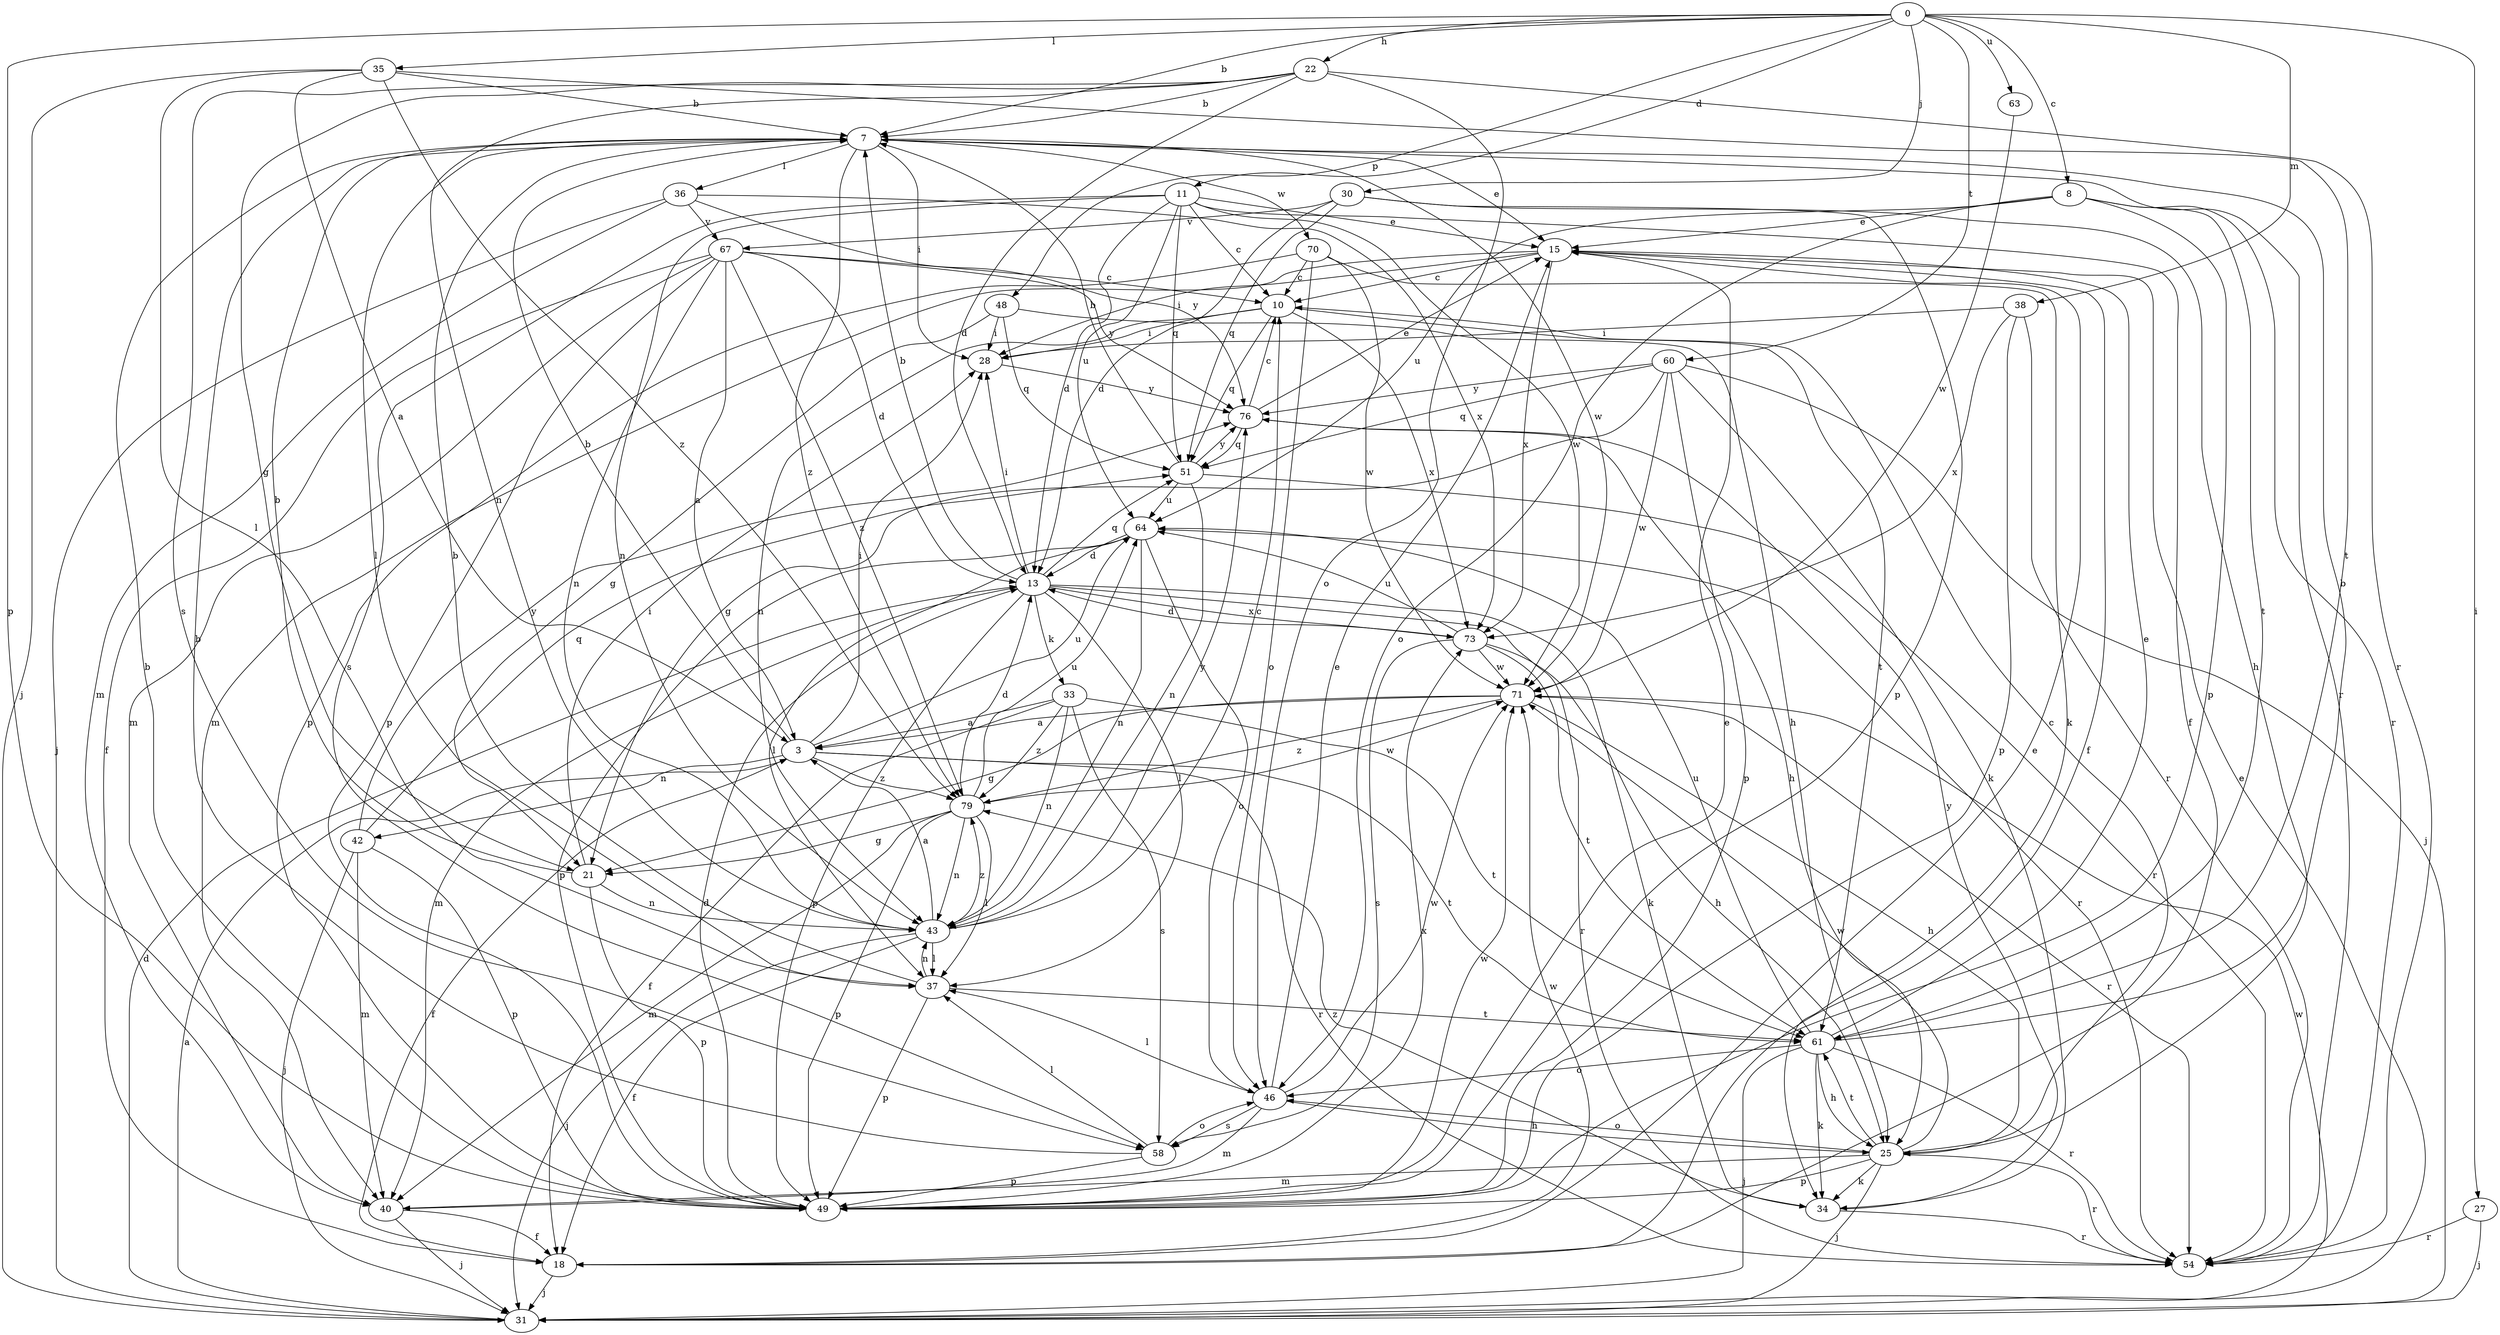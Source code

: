 strict digraph  {
0;
3;
7;
8;
10;
11;
13;
15;
18;
21;
22;
25;
27;
28;
30;
31;
33;
34;
35;
36;
37;
38;
40;
42;
43;
46;
48;
49;
51;
54;
58;
60;
61;
63;
64;
67;
70;
71;
73;
76;
79;
0 -> 7  [label=b];
0 -> 8  [label=c];
0 -> 11  [label=d];
0 -> 22  [label=h];
0 -> 27  [label=i];
0 -> 30  [label=j];
0 -> 35  [label=l];
0 -> 38  [label=m];
0 -> 48  [label=p];
0 -> 49  [label=p];
0 -> 60  [label=t];
0 -> 63  [label=u];
3 -> 7  [label=b];
3 -> 18  [label=f];
3 -> 28  [label=i];
3 -> 42  [label=n];
3 -> 54  [label=r];
3 -> 61  [label=t];
3 -> 64  [label=u];
3 -> 79  [label=z];
7 -> 15  [label=e];
7 -> 28  [label=i];
7 -> 36  [label=l];
7 -> 37  [label=l];
7 -> 54  [label=r];
7 -> 70  [label=w];
7 -> 71  [label=w];
7 -> 79  [label=z];
8 -> 15  [label=e];
8 -> 46  [label=o];
8 -> 49  [label=p];
8 -> 54  [label=r];
8 -> 61  [label=t];
8 -> 64  [label=u];
10 -> 28  [label=i];
10 -> 43  [label=n];
10 -> 51  [label=q];
10 -> 61  [label=t];
10 -> 73  [label=x];
11 -> 10  [label=c];
11 -> 13  [label=d];
11 -> 15  [label=e];
11 -> 18  [label=f];
11 -> 43  [label=n];
11 -> 51  [label=q];
11 -> 58  [label=s];
11 -> 64  [label=u];
11 -> 71  [label=w];
13 -> 7  [label=b];
13 -> 28  [label=i];
13 -> 33  [label=k];
13 -> 34  [label=k];
13 -> 37  [label=l];
13 -> 40  [label=m];
13 -> 49  [label=p];
13 -> 51  [label=q];
13 -> 54  [label=r];
13 -> 73  [label=x];
15 -> 10  [label=c];
15 -> 18  [label=f];
15 -> 28  [label=i];
15 -> 40  [label=m];
15 -> 73  [label=x];
18 -> 15  [label=e];
18 -> 31  [label=j];
18 -> 71  [label=w];
21 -> 7  [label=b];
21 -> 28  [label=i];
21 -> 43  [label=n];
21 -> 49  [label=p];
22 -> 7  [label=b];
22 -> 13  [label=d];
22 -> 21  [label=g];
22 -> 43  [label=n];
22 -> 46  [label=o];
22 -> 54  [label=r];
22 -> 58  [label=s];
25 -> 10  [label=c];
25 -> 31  [label=j];
25 -> 34  [label=k];
25 -> 40  [label=m];
25 -> 46  [label=o];
25 -> 49  [label=p];
25 -> 54  [label=r];
25 -> 61  [label=t];
25 -> 71  [label=w];
27 -> 31  [label=j];
27 -> 54  [label=r];
28 -> 76  [label=y];
30 -> 13  [label=d];
30 -> 25  [label=h];
30 -> 49  [label=p];
30 -> 51  [label=q];
30 -> 67  [label=v];
31 -> 3  [label=a];
31 -> 13  [label=d];
31 -> 15  [label=e];
31 -> 71  [label=w];
33 -> 3  [label=a];
33 -> 18  [label=f];
33 -> 43  [label=n];
33 -> 58  [label=s];
33 -> 61  [label=t];
33 -> 79  [label=z];
34 -> 54  [label=r];
34 -> 76  [label=y];
34 -> 79  [label=z];
35 -> 3  [label=a];
35 -> 7  [label=b];
35 -> 31  [label=j];
35 -> 37  [label=l];
35 -> 61  [label=t];
35 -> 79  [label=z];
36 -> 31  [label=j];
36 -> 40  [label=m];
36 -> 67  [label=v];
36 -> 73  [label=x];
36 -> 76  [label=y];
37 -> 7  [label=b];
37 -> 43  [label=n];
37 -> 49  [label=p];
37 -> 61  [label=t];
38 -> 28  [label=i];
38 -> 49  [label=p];
38 -> 54  [label=r];
38 -> 73  [label=x];
40 -> 18  [label=f];
40 -> 31  [label=j];
42 -> 31  [label=j];
42 -> 40  [label=m];
42 -> 49  [label=p];
42 -> 51  [label=q];
42 -> 76  [label=y];
43 -> 3  [label=a];
43 -> 10  [label=c];
43 -> 18  [label=f];
43 -> 31  [label=j];
43 -> 37  [label=l];
43 -> 76  [label=y];
43 -> 79  [label=z];
46 -> 15  [label=e];
46 -> 25  [label=h];
46 -> 37  [label=l];
46 -> 40  [label=m];
46 -> 58  [label=s];
46 -> 71  [label=w];
48 -> 21  [label=g];
48 -> 25  [label=h];
48 -> 28  [label=i];
48 -> 51  [label=q];
49 -> 7  [label=b];
49 -> 13  [label=d];
49 -> 15  [label=e];
49 -> 71  [label=w];
49 -> 73  [label=x];
51 -> 7  [label=b];
51 -> 43  [label=n];
51 -> 54  [label=r];
51 -> 64  [label=u];
51 -> 76  [label=y];
58 -> 7  [label=b];
58 -> 37  [label=l];
58 -> 46  [label=o];
58 -> 49  [label=p];
60 -> 21  [label=g];
60 -> 31  [label=j];
60 -> 34  [label=k];
60 -> 49  [label=p];
60 -> 51  [label=q];
60 -> 71  [label=w];
60 -> 76  [label=y];
61 -> 7  [label=b];
61 -> 15  [label=e];
61 -> 25  [label=h];
61 -> 31  [label=j];
61 -> 34  [label=k];
61 -> 46  [label=o];
61 -> 54  [label=r];
61 -> 64  [label=u];
63 -> 71  [label=w];
64 -> 13  [label=d];
64 -> 37  [label=l];
64 -> 43  [label=n];
64 -> 46  [label=o];
64 -> 49  [label=p];
64 -> 54  [label=r];
67 -> 3  [label=a];
67 -> 10  [label=c];
67 -> 13  [label=d];
67 -> 18  [label=f];
67 -> 40  [label=m];
67 -> 43  [label=n];
67 -> 49  [label=p];
67 -> 76  [label=y];
67 -> 79  [label=z];
70 -> 10  [label=c];
70 -> 34  [label=k];
70 -> 46  [label=o];
70 -> 49  [label=p];
70 -> 71  [label=w];
71 -> 3  [label=a];
71 -> 21  [label=g];
71 -> 25  [label=h];
71 -> 54  [label=r];
71 -> 79  [label=z];
73 -> 13  [label=d];
73 -> 25  [label=h];
73 -> 58  [label=s];
73 -> 61  [label=t];
73 -> 64  [label=u];
73 -> 71  [label=w];
76 -> 10  [label=c];
76 -> 15  [label=e];
76 -> 25  [label=h];
76 -> 51  [label=q];
79 -> 13  [label=d];
79 -> 21  [label=g];
79 -> 37  [label=l];
79 -> 40  [label=m];
79 -> 43  [label=n];
79 -> 49  [label=p];
79 -> 64  [label=u];
79 -> 71  [label=w];
}
